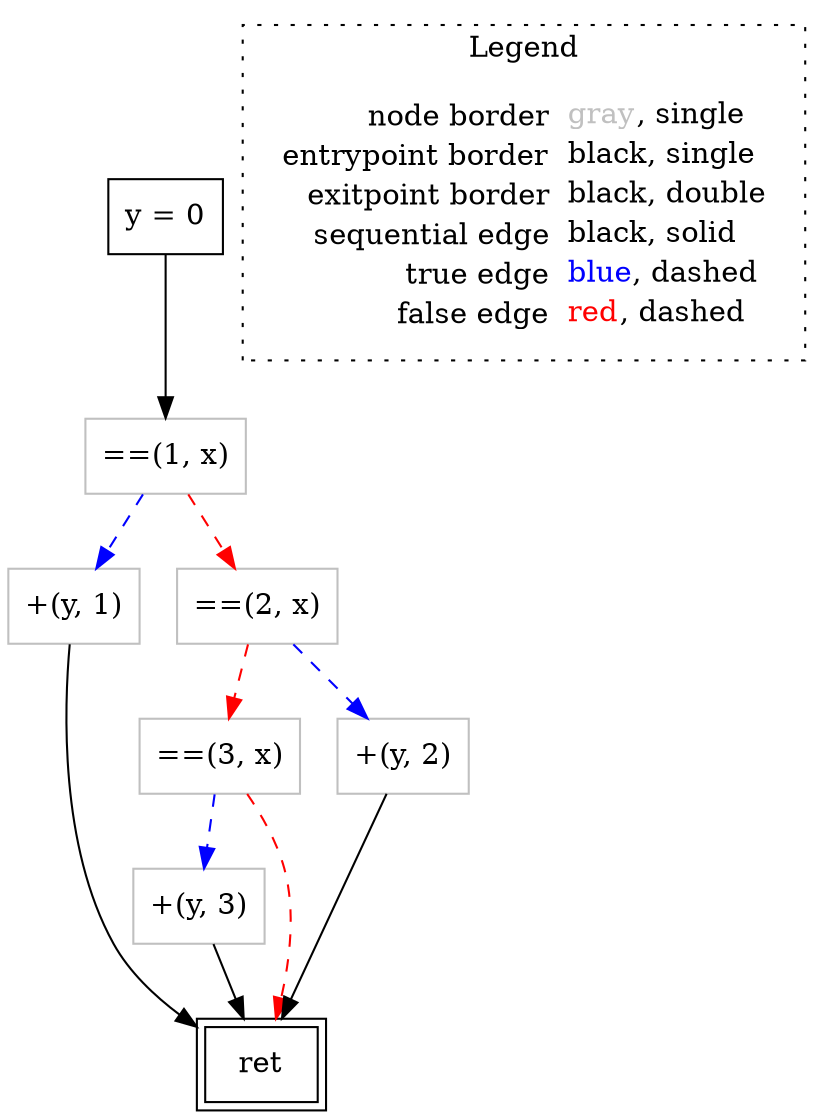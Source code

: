 digraph {
	"node0" [shape="rect",color="black",label=<y = 0>];
	"node1" [shape="rect",color="gray",label=<+(y, 3)>];
	"node2" [shape="rect",color="gray",label=<==(3, x)>];
	"node3" [shape="rect",color="black",peripheries="2",label=<ret>];
	"node4" [shape="rect",color="gray",label=<+(y, 1)>];
	"node5" [shape="rect",color="gray",label=<==(2, x)>];
	"node6" [shape="rect",color="gray",label=<==(1, x)>];
	"node7" [shape="rect",color="gray",label=<+(y, 2)>];
	"node1" -> "node3" [color="black"];
	"node2" -> "node1" [color="blue",style="dashed"];
	"node2" -> "node3" [color="red",style="dashed"];
	"node4" -> "node3" [color="black"];
	"node5" -> "node2" [color="red",style="dashed"];
	"node5" -> "node7" [color="blue",style="dashed"];
	"node0" -> "node6" [color="black"];
	"node6" -> "node4" [color="blue",style="dashed"];
	"node6" -> "node5" [color="red",style="dashed"];
	"node7" -> "node3" [color="black"];
subgraph cluster_legend {
	label="Legend";
	style=dotted;
	node [shape=plaintext];
	"legend" [label=<<table border="0" cellpadding="2" cellspacing="0" cellborder="0"><tr><td align="right">node border&nbsp;</td><td align="left"><font color="gray">gray</font>, single</td></tr><tr><td align="right">entrypoint border&nbsp;</td><td align="left"><font color="black">black</font>, single</td></tr><tr><td align="right">exitpoint border&nbsp;</td><td align="left"><font color="black">black</font>, double</td></tr><tr><td align="right">sequential edge&nbsp;</td><td align="left"><font color="black">black</font>, solid</td></tr><tr><td align="right">true edge&nbsp;</td><td align="left"><font color="blue">blue</font>, dashed</td></tr><tr><td align="right">false edge&nbsp;</td><td align="left"><font color="red">red</font>, dashed</td></tr></table>>];
}

}

